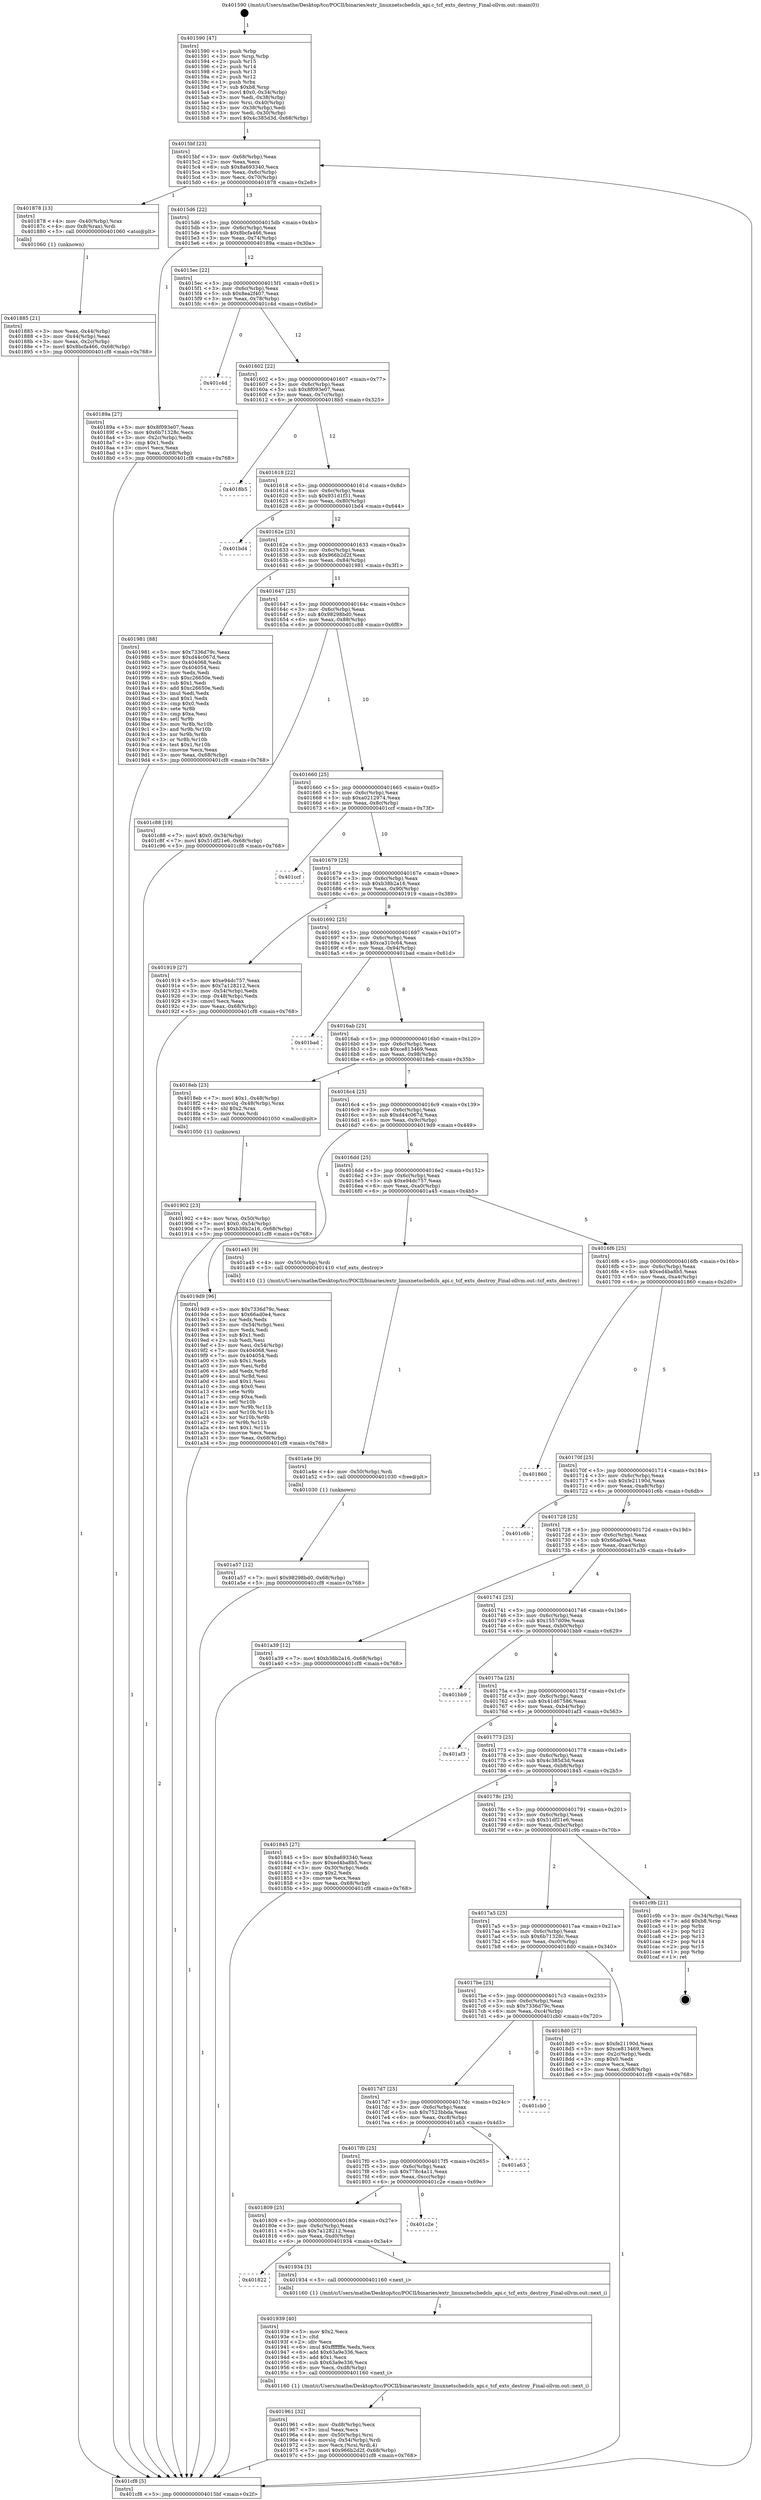 digraph "0x401590" {
  label = "0x401590 (/mnt/c/Users/mathe/Desktop/tcc/POCII/binaries/extr_linuxnetschedcls_api.c_tcf_exts_destroy_Final-ollvm.out::main(0))"
  labelloc = "t"
  node[shape=record]

  Entry [label="",width=0.3,height=0.3,shape=circle,fillcolor=black,style=filled]
  "0x4015bf" [label="{
     0x4015bf [23]\l
     | [instrs]\l
     &nbsp;&nbsp;0x4015bf \<+3\>: mov -0x68(%rbp),%eax\l
     &nbsp;&nbsp;0x4015c2 \<+2\>: mov %eax,%ecx\l
     &nbsp;&nbsp;0x4015c4 \<+6\>: sub $0x8a693340,%ecx\l
     &nbsp;&nbsp;0x4015ca \<+3\>: mov %eax,-0x6c(%rbp)\l
     &nbsp;&nbsp;0x4015cd \<+3\>: mov %ecx,-0x70(%rbp)\l
     &nbsp;&nbsp;0x4015d0 \<+6\>: je 0000000000401878 \<main+0x2e8\>\l
  }"]
  "0x401878" [label="{
     0x401878 [13]\l
     | [instrs]\l
     &nbsp;&nbsp;0x401878 \<+4\>: mov -0x40(%rbp),%rax\l
     &nbsp;&nbsp;0x40187c \<+4\>: mov 0x8(%rax),%rdi\l
     &nbsp;&nbsp;0x401880 \<+5\>: call 0000000000401060 \<atoi@plt\>\l
     | [calls]\l
     &nbsp;&nbsp;0x401060 \{1\} (unknown)\l
  }"]
  "0x4015d6" [label="{
     0x4015d6 [22]\l
     | [instrs]\l
     &nbsp;&nbsp;0x4015d6 \<+5\>: jmp 00000000004015db \<main+0x4b\>\l
     &nbsp;&nbsp;0x4015db \<+3\>: mov -0x6c(%rbp),%eax\l
     &nbsp;&nbsp;0x4015de \<+5\>: sub $0x8bcfa466,%eax\l
     &nbsp;&nbsp;0x4015e3 \<+3\>: mov %eax,-0x74(%rbp)\l
     &nbsp;&nbsp;0x4015e6 \<+6\>: je 000000000040189a \<main+0x30a\>\l
  }"]
  Exit [label="",width=0.3,height=0.3,shape=circle,fillcolor=black,style=filled,peripheries=2]
  "0x40189a" [label="{
     0x40189a [27]\l
     | [instrs]\l
     &nbsp;&nbsp;0x40189a \<+5\>: mov $0x8f093e07,%eax\l
     &nbsp;&nbsp;0x40189f \<+5\>: mov $0x6b71328c,%ecx\l
     &nbsp;&nbsp;0x4018a4 \<+3\>: mov -0x2c(%rbp),%edx\l
     &nbsp;&nbsp;0x4018a7 \<+3\>: cmp $0x1,%edx\l
     &nbsp;&nbsp;0x4018aa \<+3\>: cmovl %ecx,%eax\l
     &nbsp;&nbsp;0x4018ad \<+3\>: mov %eax,-0x68(%rbp)\l
     &nbsp;&nbsp;0x4018b0 \<+5\>: jmp 0000000000401cf8 \<main+0x768\>\l
  }"]
  "0x4015ec" [label="{
     0x4015ec [22]\l
     | [instrs]\l
     &nbsp;&nbsp;0x4015ec \<+5\>: jmp 00000000004015f1 \<main+0x61\>\l
     &nbsp;&nbsp;0x4015f1 \<+3\>: mov -0x6c(%rbp),%eax\l
     &nbsp;&nbsp;0x4015f4 \<+5\>: sub $0x8ea2f407,%eax\l
     &nbsp;&nbsp;0x4015f9 \<+3\>: mov %eax,-0x78(%rbp)\l
     &nbsp;&nbsp;0x4015fc \<+6\>: je 0000000000401c4d \<main+0x6bd\>\l
  }"]
  "0x401a57" [label="{
     0x401a57 [12]\l
     | [instrs]\l
     &nbsp;&nbsp;0x401a57 \<+7\>: movl $0x98298bd0,-0x68(%rbp)\l
     &nbsp;&nbsp;0x401a5e \<+5\>: jmp 0000000000401cf8 \<main+0x768\>\l
  }"]
  "0x401c4d" [label="{
     0x401c4d\l
  }", style=dashed]
  "0x401602" [label="{
     0x401602 [22]\l
     | [instrs]\l
     &nbsp;&nbsp;0x401602 \<+5\>: jmp 0000000000401607 \<main+0x77\>\l
     &nbsp;&nbsp;0x401607 \<+3\>: mov -0x6c(%rbp),%eax\l
     &nbsp;&nbsp;0x40160a \<+5\>: sub $0x8f093e07,%eax\l
     &nbsp;&nbsp;0x40160f \<+3\>: mov %eax,-0x7c(%rbp)\l
     &nbsp;&nbsp;0x401612 \<+6\>: je 00000000004018b5 \<main+0x325\>\l
  }"]
  "0x401a4e" [label="{
     0x401a4e [9]\l
     | [instrs]\l
     &nbsp;&nbsp;0x401a4e \<+4\>: mov -0x50(%rbp),%rdi\l
     &nbsp;&nbsp;0x401a52 \<+5\>: call 0000000000401030 \<free@plt\>\l
     | [calls]\l
     &nbsp;&nbsp;0x401030 \{1\} (unknown)\l
  }"]
  "0x4018b5" [label="{
     0x4018b5\l
  }", style=dashed]
  "0x401618" [label="{
     0x401618 [22]\l
     | [instrs]\l
     &nbsp;&nbsp;0x401618 \<+5\>: jmp 000000000040161d \<main+0x8d\>\l
     &nbsp;&nbsp;0x40161d \<+3\>: mov -0x6c(%rbp),%eax\l
     &nbsp;&nbsp;0x401620 \<+5\>: sub $0x931d1f31,%eax\l
     &nbsp;&nbsp;0x401625 \<+3\>: mov %eax,-0x80(%rbp)\l
     &nbsp;&nbsp;0x401628 \<+6\>: je 0000000000401bd4 \<main+0x644\>\l
  }"]
  "0x401961" [label="{
     0x401961 [32]\l
     | [instrs]\l
     &nbsp;&nbsp;0x401961 \<+6\>: mov -0xd8(%rbp),%ecx\l
     &nbsp;&nbsp;0x401967 \<+3\>: imul %eax,%ecx\l
     &nbsp;&nbsp;0x40196a \<+4\>: mov -0x50(%rbp),%rsi\l
     &nbsp;&nbsp;0x40196e \<+4\>: movslq -0x54(%rbp),%rdi\l
     &nbsp;&nbsp;0x401972 \<+3\>: mov %ecx,(%rsi,%rdi,4)\l
     &nbsp;&nbsp;0x401975 \<+7\>: movl $0x966b2d2f,-0x68(%rbp)\l
     &nbsp;&nbsp;0x40197c \<+5\>: jmp 0000000000401cf8 \<main+0x768\>\l
  }"]
  "0x401bd4" [label="{
     0x401bd4\l
  }", style=dashed]
  "0x40162e" [label="{
     0x40162e [25]\l
     | [instrs]\l
     &nbsp;&nbsp;0x40162e \<+5\>: jmp 0000000000401633 \<main+0xa3\>\l
     &nbsp;&nbsp;0x401633 \<+3\>: mov -0x6c(%rbp),%eax\l
     &nbsp;&nbsp;0x401636 \<+5\>: sub $0x966b2d2f,%eax\l
     &nbsp;&nbsp;0x40163b \<+6\>: mov %eax,-0x84(%rbp)\l
     &nbsp;&nbsp;0x401641 \<+6\>: je 0000000000401981 \<main+0x3f1\>\l
  }"]
  "0x401939" [label="{
     0x401939 [40]\l
     | [instrs]\l
     &nbsp;&nbsp;0x401939 \<+5\>: mov $0x2,%ecx\l
     &nbsp;&nbsp;0x40193e \<+1\>: cltd\l
     &nbsp;&nbsp;0x40193f \<+2\>: idiv %ecx\l
     &nbsp;&nbsp;0x401941 \<+6\>: imul $0xfffffffe,%edx,%ecx\l
     &nbsp;&nbsp;0x401947 \<+6\>: add $0x63a9e336,%ecx\l
     &nbsp;&nbsp;0x40194d \<+3\>: add $0x1,%ecx\l
     &nbsp;&nbsp;0x401950 \<+6\>: sub $0x63a9e336,%ecx\l
     &nbsp;&nbsp;0x401956 \<+6\>: mov %ecx,-0xd8(%rbp)\l
     &nbsp;&nbsp;0x40195c \<+5\>: call 0000000000401160 \<next_i\>\l
     | [calls]\l
     &nbsp;&nbsp;0x401160 \{1\} (/mnt/c/Users/mathe/Desktop/tcc/POCII/binaries/extr_linuxnetschedcls_api.c_tcf_exts_destroy_Final-ollvm.out::next_i)\l
  }"]
  "0x401981" [label="{
     0x401981 [88]\l
     | [instrs]\l
     &nbsp;&nbsp;0x401981 \<+5\>: mov $0x7336d79c,%eax\l
     &nbsp;&nbsp;0x401986 \<+5\>: mov $0xd44c067d,%ecx\l
     &nbsp;&nbsp;0x40198b \<+7\>: mov 0x404068,%edx\l
     &nbsp;&nbsp;0x401992 \<+7\>: mov 0x404054,%esi\l
     &nbsp;&nbsp;0x401999 \<+2\>: mov %edx,%edi\l
     &nbsp;&nbsp;0x40199b \<+6\>: sub $0xc26650e,%edi\l
     &nbsp;&nbsp;0x4019a1 \<+3\>: sub $0x1,%edi\l
     &nbsp;&nbsp;0x4019a4 \<+6\>: add $0xc26650e,%edi\l
     &nbsp;&nbsp;0x4019aa \<+3\>: imul %edi,%edx\l
     &nbsp;&nbsp;0x4019ad \<+3\>: and $0x1,%edx\l
     &nbsp;&nbsp;0x4019b0 \<+3\>: cmp $0x0,%edx\l
     &nbsp;&nbsp;0x4019b3 \<+4\>: sete %r8b\l
     &nbsp;&nbsp;0x4019b7 \<+3\>: cmp $0xa,%esi\l
     &nbsp;&nbsp;0x4019ba \<+4\>: setl %r9b\l
     &nbsp;&nbsp;0x4019be \<+3\>: mov %r8b,%r10b\l
     &nbsp;&nbsp;0x4019c1 \<+3\>: and %r9b,%r10b\l
     &nbsp;&nbsp;0x4019c4 \<+3\>: xor %r9b,%r8b\l
     &nbsp;&nbsp;0x4019c7 \<+3\>: or %r8b,%r10b\l
     &nbsp;&nbsp;0x4019ca \<+4\>: test $0x1,%r10b\l
     &nbsp;&nbsp;0x4019ce \<+3\>: cmovne %ecx,%eax\l
     &nbsp;&nbsp;0x4019d1 \<+3\>: mov %eax,-0x68(%rbp)\l
     &nbsp;&nbsp;0x4019d4 \<+5\>: jmp 0000000000401cf8 \<main+0x768\>\l
  }"]
  "0x401647" [label="{
     0x401647 [25]\l
     | [instrs]\l
     &nbsp;&nbsp;0x401647 \<+5\>: jmp 000000000040164c \<main+0xbc\>\l
     &nbsp;&nbsp;0x40164c \<+3\>: mov -0x6c(%rbp),%eax\l
     &nbsp;&nbsp;0x40164f \<+5\>: sub $0x98298bd0,%eax\l
     &nbsp;&nbsp;0x401654 \<+6\>: mov %eax,-0x88(%rbp)\l
     &nbsp;&nbsp;0x40165a \<+6\>: je 0000000000401c88 \<main+0x6f8\>\l
  }"]
  "0x401822" [label="{
     0x401822\l
  }", style=dashed]
  "0x401c88" [label="{
     0x401c88 [19]\l
     | [instrs]\l
     &nbsp;&nbsp;0x401c88 \<+7\>: movl $0x0,-0x34(%rbp)\l
     &nbsp;&nbsp;0x401c8f \<+7\>: movl $0x51df21e6,-0x68(%rbp)\l
     &nbsp;&nbsp;0x401c96 \<+5\>: jmp 0000000000401cf8 \<main+0x768\>\l
  }"]
  "0x401660" [label="{
     0x401660 [25]\l
     | [instrs]\l
     &nbsp;&nbsp;0x401660 \<+5\>: jmp 0000000000401665 \<main+0xd5\>\l
     &nbsp;&nbsp;0x401665 \<+3\>: mov -0x6c(%rbp),%eax\l
     &nbsp;&nbsp;0x401668 \<+5\>: sub $0xa0212974,%eax\l
     &nbsp;&nbsp;0x40166d \<+6\>: mov %eax,-0x8c(%rbp)\l
     &nbsp;&nbsp;0x401673 \<+6\>: je 0000000000401ccf \<main+0x73f\>\l
  }"]
  "0x401934" [label="{
     0x401934 [5]\l
     | [instrs]\l
     &nbsp;&nbsp;0x401934 \<+5\>: call 0000000000401160 \<next_i\>\l
     | [calls]\l
     &nbsp;&nbsp;0x401160 \{1\} (/mnt/c/Users/mathe/Desktop/tcc/POCII/binaries/extr_linuxnetschedcls_api.c_tcf_exts_destroy_Final-ollvm.out::next_i)\l
  }"]
  "0x401ccf" [label="{
     0x401ccf\l
  }", style=dashed]
  "0x401679" [label="{
     0x401679 [25]\l
     | [instrs]\l
     &nbsp;&nbsp;0x401679 \<+5\>: jmp 000000000040167e \<main+0xee\>\l
     &nbsp;&nbsp;0x40167e \<+3\>: mov -0x6c(%rbp),%eax\l
     &nbsp;&nbsp;0x401681 \<+5\>: sub $0xb38b2a16,%eax\l
     &nbsp;&nbsp;0x401686 \<+6\>: mov %eax,-0x90(%rbp)\l
     &nbsp;&nbsp;0x40168c \<+6\>: je 0000000000401919 \<main+0x389\>\l
  }"]
  "0x401809" [label="{
     0x401809 [25]\l
     | [instrs]\l
     &nbsp;&nbsp;0x401809 \<+5\>: jmp 000000000040180e \<main+0x27e\>\l
     &nbsp;&nbsp;0x40180e \<+3\>: mov -0x6c(%rbp),%eax\l
     &nbsp;&nbsp;0x401811 \<+5\>: sub $0x7a128212,%eax\l
     &nbsp;&nbsp;0x401816 \<+6\>: mov %eax,-0xd0(%rbp)\l
     &nbsp;&nbsp;0x40181c \<+6\>: je 0000000000401934 \<main+0x3a4\>\l
  }"]
  "0x401919" [label="{
     0x401919 [27]\l
     | [instrs]\l
     &nbsp;&nbsp;0x401919 \<+5\>: mov $0xe94dc757,%eax\l
     &nbsp;&nbsp;0x40191e \<+5\>: mov $0x7a128212,%ecx\l
     &nbsp;&nbsp;0x401923 \<+3\>: mov -0x54(%rbp),%edx\l
     &nbsp;&nbsp;0x401926 \<+3\>: cmp -0x48(%rbp),%edx\l
     &nbsp;&nbsp;0x401929 \<+3\>: cmovl %ecx,%eax\l
     &nbsp;&nbsp;0x40192c \<+3\>: mov %eax,-0x68(%rbp)\l
     &nbsp;&nbsp;0x40192f \<+5\>: jmp 0000000000401cf8 \<main+0x768\>\l
  }"]
  "0x401692" [label="{
     0x401692 [25]\l
     | [instrs]\l
     &nbsp;&nbsp;0x401692 \<+5\>: jmp 0000000000401697 \<main+0x107\>\l
     &nbsp;&nbsp;0x401697 \<+3\>: mov -0x6c(%rbp),%eax\l
     &nbsp;&nbsp;0x40169a \<+5\>: sub $0xca310c64,%eax\l
     &nbsp;&nbsp;0x40169f \<+6\>: mov %eax,-0x94(%rbp)\l
     &nbsp;&nbsp;0x4016a5 \<+6\>: je 0000000000401bad \<main+0x61d\>\l
  }"]
  "0x401c2e" [label="{
     0x401c2e\l
  }", style=dashed]
  "0x401bad" [label="{
     0x401bad\l
  }", style=dashed]
  "0x4016ab" [label="{
     0x4016ab [25]\l
     | [instrs]\l
     &nbsp;&nbsp;0x4016ab \<+5\>: jmp 00000000004016b0 \<main+0x120\>\l
     &nbsp;&nbsp;0x4016b0 \<+3\>: mov -0x6c(%rbp),%eax\l
     &nbsp;&nbsp;0x4016b3 \<+5\>: sub $0xce813469,%eax\l
     &nbsp;&nbsp;0x4016b8 \<+6\>: mov %eax,-0x98(%rbp)\l
     &nbsp;&nbsp;0x4016be \<+6\>: je 00000000004018eb \<main+0x35b\>\l
  }"]
  "0x4017f0" [label="{
     0x4017f0 [25]\l
     | [instrs]\l
     &nbsp;&nbsp;0x4017f0 \<+5\>: jmp 00000000004017f5 \<main+0x265\>\l
     &nbsp;&nbsp;0x4017f5 \<+3\>: mov -0x6c(%rbp),%eax\l
     &nbsp;&nbsp;0x4017f8 \<+5\>: sub $0x778c4a11,%eax\l
     &nbsp;&nbsp;0x4017fd \<+6\>: mov %eax,-0xcc(%rbp)\l
     &nbsp;&nbsp;0x401803 \<+6\>: je 0000000000401c2e \<main+0x69e\>\l
  }"]
  "0x4018eb" [label="{
     0x4018eb [23]\l
     | [instrs]\l
     &nbsp;&nbsp;0x4018eb \<+7\>: movl $0x1,-0x48(%rbp)\l
     &nbsp;&nbsp;0x4018f2 \<+4\>: movslq -0x48(%rbp),%rax\l
     &nbsp;&nbsp;0x4018f6 \<+4\>: shl $0x2,%rax\l
     &nbsp;&nbsp;0x4018fa \<+3\>: mov %rax,%rdi\l
     &nbsp;&nbsp;0x4018fd \<+5\>: call 0000000000401050 \<malloc@plt\>\l
     | [calls]\l
     &nbsp;&nbsp;0x401050 \{1\} (unknown)\l
  }"]
  "0x4016c4" [label="{
     0x4016c4 [25]\l
     | [instrs]\l
     &nbsp;&nbsp;0x4016c4 \<+5\>: jmp 00000000004016c9 \<main+0x139\>\l
     &nbsp;&nbsp;0x4016c9 \<+3\>: mov -0x6c(%rbp),%eax\l
     &nbsp;&nbsp;0x4016cc \<+5\>: sub $0xd44c067d,%eax\l
     &nbsp;&nbsp;0x4016d1 \<+6\>: mov %eax,-0x9c(%rbp)\l
     &nbsp;&nbsp;0x4016d7 \<+6\>: je 00000000004019d9 \<main+0x449\>\l
  }"]
  "0x401a63" [label="{
     0x401a63\l
  }", style=dashed]
  "0x4019d9" [label="{
     0x4019d9 [96]\l
     | [instrs]\l
     &nbsp;&nbsp;0x4019d9 \<+5\>: mov $0x7336d79c,%eax\l
     &nbsp;&nbsp;0x4019de \<+5\>: mov $0x66ad0e4,%ecx\l
     &nbsp;&nbsp;0x4019e3 \<+2\>: xor %edx,%edx\l
     &nbsp;&nbsp;0x4019e5 \<+3\>: mov -0x54(%rbp),%esi\l
     &nbsp;&nbsp;0x4019e8 \<+2\>: mov %edx,%edi\l
     &nbsp;&nbsp;0x4019ea \<+3\>: sub $0x1,%edi\l
     &nbsp;&nbsp;0x4019ed \<+2\>: sub %edi,%esi\l
     &nbsp;&nbsp;0x4019ef \<+3\>: mov %esi,-0x54(%rbp)\l
     &nbsp;&nbsp;0x4019f2 \<+7\>: mov 0x404068,%esi\l
     &nbsp;&nbsp;0x4019f9 \<+7\>: mov 0x404054,%edi\l
     &nbsp;&nbsp;0x401a00 \<+3\>: sub $0x1,%edx\l
     &nbsp;&nbsp;0x401a03 \<+3\>: mov %esi,%r8d\l
     &nbsp;&nbsp;0x401a06 \<+3\>: add %edx,%r8d\l
     &nbsp;&nbsp;0x401a09 \<+4\>: imul %r8d,%esi\l
     &nbsp;&nbsp;0x401a0d \<+3\>: and $0x1,%esi\l
     &nbsp;&nbsp;0x401a10 \<+3\>: cmp $0x0,%esi\l
     &nbsp;&nbsp;0x401a13 \<+4\>: sete %r9b\l
     &nbsp;&nbsp;0x401a17 \<+3\>: cmp $0xa,%edi\l
     &nbsp;&nbsp;0x401a1a \<+4\>: setl %r10b\l
     &nbsp;&nbsp;0x401a1e \<+3\>: mov %r9b,%r11b\l
     &nbsp;&nbsp;0x401a21 \<+3\>: and %r10b,%r11b\l
     &nbsp;&nbsp;0x401a24 \<+3\>: xor %r10b,%r9b\l
     &nbsp;&nbsp;0x401a27 \<+3\>: or %r9b,%r11b\l
     &nbsp;&nbsp;0x401a2a \<+4\>: test $0x1,%r11b\l
     &nbsp;&nbsp;0x401a2e \<+3\>: cmovne %ecx,%eax\l
     &nbsp;&nbsp;0x401a31 \<+3\>: mov %eax,-0x68(%rbp)\l
     &nbsp;&nbsp;0x401a34 \<+5\>: jmp 0000000000401cf8 \<main+0x768\>\l
  }"]
  "0x4016dd" [label="{
     0x4016dd [25]\l
     | [instrs]\l
     &nbsp;&nbsp;0x4016dd \<+5\>: jmp 00000000004016e2 \<main+0x152\>\l
     &nbsp;&nbsp;0x4016e2 \<+3\>: mov -0x6c(%rbp),%eax\l
     &nbsp;&nbsp;0x4016e5 \<+5\>: sub $0xe94dc757,%eax\l
     &nbsp;&nbsp;0x4016ea \<+6\>: mov %eax,-0xa0(%rbp)\l
     &nbsp;&nbsp;0x4016f0 \<+6\>: je 0000000000401a45 \<main+0x4b5\>\l
  }"]
  "0x4017d7" [label="{
     0x4017d7 [25]\l
     | [instrs]\l
     &nbsp;&nbsp;0x4017d7 \<+5\>: jmp 00000000004017dc \<main+0x24c\>\l
     &nbsp;&nbsp;0x4017dc \<+3\>: mov -0x6c(%rbp),%eax\l
     &nbsp;&nbsp;0x4017df \<+5\>: sub $0x7523bbda,%eax\l
     &nbsp;&nbsp;0x4017e4 \<+6\>: mov %eax,-0xc8(%rbp)\l
     &nbsp;&nbsp;0x4017ea \<+6\>: je 0000000000401a63 \<main+0x4d3\>\l
  }"]
  "0x401a45" [label="{
     0x401a45 [9]\l
     | [instrs]\l
     &nbsp;&nbsp;0x401a45 \<+4\>: mov -0x50(%rbp),%rdi\l
     &nbsp;&nbsp;0x401a49 \<+5\>: call 0000000000401410 \<tcf_exts_destroy\>\l
     | [calls]\l
     &nbsp;&nbsp;0x401410 \{1\} (/mnt/c/Users/mathe/Desktop/tcc/POCII/binaries/extr_linuxnetschedcls_api.c_tcf_exts_destroy_Final-ollvm.out::tcf_exts_destroy)\l
  }"]
  "0x4016f6" [label="{
     0x4016f6 [25]\l
     | [instrs]\l
     &nbsp;&nbsp;0x4016f6 \<+5\>: jmp 00000000004016fb \<main+0x16b\>\l
     &nbsp;&nbsp;0x4016fb \<+3\>: mov -0x6c(%rbp),%eax\l
     &nbsp;&nbsp;0x4016fe \<+5\>: sub $0xed4ba8b5,%eax\l
     &nbsp;&nbsp;0x401703 \<+6\>: mov %eax,-0xa4(%rbp)\l
     &nbsp;&nbsp;0x401709 \<+6\>: je 0000000000401860 \<main+0x2d0\>\l
  }"]
  "0x401cb0" [label="{
     0x401cb0\l
  }", style=dashed]
  "0x401860" [label="{
     0x401860\l
  }", style=dashed]
  "0x40170f" [label="{
     0x40170f [25]\l
     | [instrs]\l
     &nbsp;&nbsp;0x40170f \<+5\>: jmp 0000000000401714 \<main+0x184\>\l
     &nbsp;&nbsp;0x401714 \<+3\>: mov -0x6c(%rbp),%eax\l
     &nbsp;&nbsp;0x401717 \<+5\>: sub $0xfe21190d,%eax\l
     &nbsp;&nbsp;0x40171c \<+6\>: mov %eax,-0xa8(%rbp)\l
     &nbsp;&nbsp;0x401722 \<+6\>: je 0000000000401c6b \<main+0x6db\>\l
  }"]
  "0x401902" [label="{
     0x401902 [23]\l
     | [instrs]\l
     &nbsp;&nbsp;0x401902 \<+4\>: mov %rax,-0x50(%rbp)\l
     &nbsp;&nbsp;0x401906 \<+7\>: movl $0x0,-0x54(%rbp)\l
     &nbsp;&nbsp;0x40190d \<+7\>: movl $0xb38b2a16,-0x68(%rbp)\l
     &nbsp;&nbsp;0x401914 \<+5\>: jmp 0000000000401cf8 \<main+0x768\>\l
  }"]
  "0x401c6b" [label="{
     0x401c6b\l
  }", style=dashed]
  "0x401728" [label="{
     0x401728 [25]\l
     | [instrs]\l
     &nbsp;&nbsp;0x401728 \<+5\>: jmp 000000000040172d \<main+0x19d\>\l
     &nbsp;&nbsp;0x40172d \<+3\>: mov -0x6c(%rbp),%eax\l
     &nbsp;&nbsp;0x401730 \<+5\>: sub $0x66ad0e4,%eax\l
     &nbsp;&nbsp;0x401735 \<+6\>: mov %eax,-0xac(%rbp)\l
     &nbsp;&nbsp;0x40173b \<+6\>: je 0000000000401a39 \<main+0x4a9\>\l
  }"]
  "0x4017be" [label="{
     0x4017be [25]\l
     | [instrs]\l
     &nbsp;&nbsp;0x4017be \<+5\>: jmp 00000000004017c3 \<main+0x233\>\l
     &nbsp;&nbsp;0x4017c3 \<+3\>: mov -0x6c(%rbp),%eax\l
     &nbsp;&nbsp;0x4017c6 \<+5\>: sub $0x7336d79c,%eax\l
     &nbsp;&nbsp;0x4017cb \<+6\>: mov %eax,-0xc4(%rbp)\l
     &nbsp;&nbsp;0x4017d1 \<+6\>: je 0000000000401cb0 \<main+0x720\>\l
  }"]
  "0x401a39" [label="{
     0x401a39 [12]\l
     | [instrs]\l
     &nbsp;&nbsp;0x401a39 \<+7\>: movl $0xb38b2a16,-0x68(%rbp)\l
     &nbsp;&nbsp;0x401a40 \<+5\>: jmp 0000000000401cf8 \<main+0x768\>\l
  }"]
  "0x401741" [label="{
     0x401741 [25]\l
     | [instrs]\l
     &nbsp;&nbsp;0x401741 \<+5\>: jmp 0000000000401746 \<main+0x1b6\>\l
     &nbsp;&nbsp;0x401746 \<+3\>: mov -0x6c(%rbp),%eax\l
     &nbsp;&nbsp;0x401749 \<+5\>: sub $0x1557d09e,%eax\l
     &nbsp;&nbsp;0x40174e \<+6\>: mov %eax,-0xb0(%rbp)\l
     &nbsp;&nbsp;0x401754 \<+6\>: je 0000000000401bb9 \<main+0x629\>\l
  }"]
  "0x4018d0" [label="{
     0x4018d0 [27]\l
     | [instrs]\l
     &nbsp;&nbsp;0x4018d0 \<+5\>: mov $0xfe21190d,%eax\l
     &nbsp;&nbsp;0x4018d5 \<+5\>: mov $0xce813469,%ecx\l
     &nbsp;&nbsp;0x4018da \<+3\>: mov -0x2c(%rbp),%edx\l
     &nbsp;&nbsp;0x4018dd \<+3\>: cmp $0x0,%edx\l
     &nbsp;&nbsp;0x4018e0 \<+3\>: cmove %ecx,%eax\l
     &nbsp;&nbsp;0x4018e3 \<+3\>: mov %eax,-0x68(%rbp)\l
     &nbsp;&nbsp;0x4018e6 \<+5\>: jmp 0000000000401cf8 \<main+0x768\>\l
  }"]
  "0x401bb9" [label="{
     0x401bb9\l
  }", style=dashed]
  "0x40175a" [label="{
     0x40175a [25]\l
     | [instrs]\l
     &nbsp;&nbsp;0x40175a \<+5\>: jmp 000000000040175f \<main+0x1cf\>\l
     &nbsp;&nbsp;0x40175f \<+3\>: mov -0x6c(%rbp),%eax\l
     &nbsp;&nbsp;0x401762 \<+5\>: sub $0x41d67586,%eax\l
     &nbsp;&nbsp;0x401767 \<+6\>: mov %eax,-0xb4(%rbp)\l
     &nbsp;&nbsp;0x40176d \<+6\>: je 0000000000401af3 \<main+0x563\>\l
  }"]
  "0x4017a5" [label="{
     0x4017a5 [25]\l
     | [instrs]\l
     &nbsp;&nbsp;0x4017a5 \<+5\>: jmp 00000000004017aa \<main+0x21a\>\l
     &nbsp;&nbsp;0x4017aa \<+3\>: mov -0x6c(%rbp),%eax\l
     &nbsp;&nbsp;0x4017ad \<+5\>: sub $0x6b71328c,%eax\l
     &nbsp;&nbsp;0x4017b2 \<+6\>: mov %eax,-0xc0(%rbp)\l
     &nbsp;&nbsp;0x4017b8 \<+6\>: je 00000000004018d0 \<main+0x340\>\l
  }"]
  "0x401af3" [label="{
     0x401af3\l
  }", style=dashed]
  "0x401773" [label="{
     0x401773 [25]\l
     | [instrs]\l
     &nbsp;&nbsp;0x401773 \<+5\>: jmp 0000000000401778 \<main+0x1e8\>\l
     &nbsp;&nbsp;0x401778 \<+3\>: mov -0x6c(%rbp),%eax\l
     &nbsp;&nbsp;0x40177b \<+5\>: sub $0x4c385d3d,%eax\l
     &nbsp;&nbsp;0x401780 \<+6\>: mov %eax,-0xb8(%rbp)\l
     &nbsp;&nbsp;0x401786 \<+6\>: je 0000000000401845 \<main+0x2b5\>\l
  }"]
  "0x401c9b" [label="{
     0x401c9b [21]\l
     | [instrs]\l
     &nbsp;&nbsp;0x401c9b \<+3\>: mov -0x34(%rbp),%eax\l
     &nbsp;&nbsp;0x401c9e \<+7\>: add $0xb8,%rsp\l
     &nbsp;&nbsp;0x401ca5 \<+1\>: pop %rbx\l
     &nbsp;&nbsp;0x401ca6 \<+2\>: pop %r12\l
     &nbsp;&nbsp;0x401ca8 \<+2\>: pop %r13\l
     &nbsp;&nbsp;0x401caa \<+2\>: pop %r14\l
     &nbsp;&nbsp;0x401cac \<+2\>: pop %r15\l
     &nbsp;&nbsp;0x401cae \<+1\>: pop %rbp\l
     &nbsp;&nbsp;0x401caf \<+1\>: ret\l
  }"]
  "0x401845" [label="{
     0x401845 [27]\l
     | [instrs]\l
     &nbsp;&nbsp;0x401845 \<+5\>: mov $0x8a693340,%eax\l
     &nbsp;&nbsp;0x40184a \<+5\>: mov $0xed4ba8b5,%ecx\l
     &nbsp;&nbsp;0x40184f \<+3\>: mov -0x30(%rbp),%edx\l
     &nbsp;&nbsp;0x401852 \<+3\>: cmp $0x2,%edx\l
     &nbsp;&nbsp;0x401855 \<+3\>: cmovne %ecx,%eax\l
     &nbsp;&nbsp;0x401858 \<+3\>: mov %eax,-0x68(%rbp)\l
     &nbsp;&nbsp;0x40185b \<+5\>: jmp 0000000000401cf8 \<main+0x768\>\l
  }"]
  "0x40178c" [label="{
     0x40178c [25]\l
     | [instrs]\l
     &nbsp;&nbsp;0x40178c \<+5\>: jmp 0000000000401791 \<main+0x201\>\l
     &nbsp;&nbsp;0x401791 \<+3\>: mov -0x6c(%rbp),%eax\l
     &nbsp;&nbsp;0x401794 \<+5\>: sub $0x51df21e6,%eax\l
     &nbsp;&nbsp;0x401799 \<+6\>: mov %eax,-0xbc(%rbp)\l
     &nbsp;&nbsp;0x40179f \<+6\>: je 0000000000401c9b \<main+0x70b\>\l
  }"]
  "0x401cf8" [label="{
     0x401cf8 [5]\l
     | [instrs]\l
     &nbsp;&nbsp;0x401cf8 \<+5\>: jmp 00000000004015bf \<main+0x2f\>\l
  }"]
  "0x401590" [label="{
     0x401590 [47]\l
     | [instrs]\l
     &nbsp;&nbsp;0x401590 \<+1\>: push %rbp\l
     &nbsp;&nbsp;0x401591 \<+3\>: mov %rsp,%rbp\l
     &nbsp;&nbsp;0x401594 \<+2\>: push %r15\l
     &nbsp;&nbsp;0x401596 \<+2\>: push %r14\l
     &nbsp;&nbsp;0x401598 \<+2\>: push %r13\l
     &nbsp;&nbsp;0x40159a \<+2\>: push %r12\l
     &nbsp;&nbsp;0x40159c \<+1\>: push %rbx\l
     &nbsp;&nbsp;0x40159d \<+7\>: sub $0xb8,%rsp\l
     &nbsp;&nbsp;0x4015a4 \<+7\>: movl $0x0,-0x34(%rbp)\l
     &nbsp;&nbsp;0x4015ab \<+3\>: mov %edi,-0x38(%rbp)\l
     &nbsp;&nbsp;0x4015ae \<+4\>: mov %rsi,-0x40(%rbp)\l
     &nbsp;&nbsp;0x4015b2 \<+3\>: mov -0x38(%rbp),%edi\l
     &nbsp;&nbsp;0x4015b5 \<+3\>: mov %edi,-0x30(%rbp)\l
     &nbsp;&nbsp;0x4015b8 \<+7\>: movl $0x4c385d3d,-0x68(%rbp)\l
  }"]
  "0x401885" [label="{
     0x401885 [21]\l
     | [instrs]\l
     &nbsp;&nbsp;0x401885 \<+3\>: mov %eax,-0x44(%rbp)\l
     &nbsp;&nbsp;0x401888 \<+3\>: mov -0x44(%rbp),%eax\l
     &nbsp;&nbsp;0x40188b \<+3\>: mov %eax,-0x2c(%rbp)\l
     &nbsp;&nbsp;0x40188e \<+7\>: movl $0x8bcfa466,-0x68(%rbp)\l
     &nbsp;&nbsp;0x401895 \<+5\>: jmp 0000000000401cf8 \<main+0x768\>\l
  }"]
  Entry -> "0x401590" [label=" 1"]
  "0x4015bf" -> "0x401878" [label=" 1"]
  "0x4015bf" -> "0x4015d6" [label=" 13"]
  "0x401c9b" -> Exit [label=" 1"]
  "0x4015d6" -> "0x40189a" [label=" 1"]
  "0x4015d6" -> "0x4015ec" [label=" 12"]
  "0x401c88" -> "0x401cf8" [label=" 1"]
  "0x4015ec" -> "0x401c4d" [label=" 0"]
  "0x4015ec" -> "0x401602" [label=" 12"]
  "0x401a57" -> "0x401cf8" [label=" 1"]
  "0x401602" -> "0x4018b5" [label=" 0"]
  "0x401602" -> "0x401618" [label=" 12"]
  "0x401a4e" -> "0x401a57" [label=" 1"]
  "0x401618" -> "0x401bd4" [label=" 0"]
  "0x401618" -> "0x40162e" [label=" 12"]
  "0x401a45" -> "0x401a4e" [label=" 1"]
  "0x40162e" -> "0x401981" [label=" 1"]
  "0x40162e" -> "0x401647" [label=" 11"]
  "0x401a39" -> "0x401cf8" [label=" 1"]
  "0x401647" -> "0x401c88" [label=" 1"]
  "0x401647" -> "0x401660" [label=" 10"]
  "0x4019d9" -> "0x401cf8" [label=" 1"]
  "0x401660" -> "0x401ccf" [label=" 0"]
  "0x401660" -> "0x401679" [label=" 10"]
  "0x401981" -> "0x401cf8" [label=" 1"]
  "0x401679" -> "0x401919" [label=" 2"]
  "0x401679" -> "0x401692" [label=" 8"]
  "0x401939" -> "0x401961" [label=" 1"]
  "0x401692" -> "0x401bad" [label=" 0"]
  "0x401692" -> "0x4016ab" [label=" 8"]
  "0x401934" -> "0x401939" [label=" 1"]
  "0x4016ab" -> "0x4018eb" [label=" 1"]
  "0x4016ab" -> "0x4016c4" [label=" 7"]
  "0x401809" -> "0x401934" [label=" 1"]
  "0x4016c4" -> "0x4019d9" [label=" 1"]
  "0x4016c4" -> "0x4016dd" [label=" 6"]
  "0x401961" -> "0x401cf8" [label=" 1"]
  "0x4016dd" -> "0x401a45" [label=" 1"]
  "0x4016dd" -> "0x4016f6" [label=" 5"]
  "0x4017f0" -> "0x401c2e" [label=" 0"]
  "0x4016f6" -> "0x401860" [label=" 0"]
  "0x4016f6" -> "0x40170f" [label=" 5"]
  "0x401809" -> "0x401822" [label=" 0"]
  "0x40170f" -> "0x401c6b" [label=" 0"]
  "0x40170f" -> "0x401728" [label=" 5"]
  "0x4017d7" -> "0x401a63" [label=" 0"]
  "0x401728" -> "0x401a39" [label=" 1"]
  "0x401728" -> "0x401741" [label=" 4"]
  "0x4017f0" -> "0x401809" [label=" 1"]
  "0x401741" -> "0x401bb9" [label=" 0"]
  "0x401741" -> "0x40175a" [label=" 4"]
  "0x4017be" -> "0x4017d7" [label=" 1"]
  "0x40175a" -> "0x401af3" [label=" 0"]
  "0x40175a" -> "0x401773" [label=" 4"]
  "0x4017d7" -> "0x4017f0" [label=" 1"]
  "0x401773" -> "0x401845" [label=" 1"]
  "0x401773" -> "0x40178c" [label=" 3"]
  "0x401845" -> "0x401cf8" [label=" 1"]
  "0x401590" -> "0x4015bf" [label=" 1"]
  "0x401cf8" -> "0x4015bf" [label=" 13"]
  "0x401878" -> "0x401885" [label=" 1"]
  "0x401885" -> "0x401cf8" [label=" 1"]
  "0x40189a" -> "0x401cf8" [label=" 1"]
  "0x401919" -> "0x401cf8" [label=" 2"]
  "0x40178c" -> "0x401c9b" [label=" 1"]
  "0x40178c" -> "0x4017a5" [label=" 2"]
  "0x4017be" -> "0x401cb0" [label=" 0"]
  "0x4017a5" -> "0x4018d0" [label=" 1"]
  "0x4017a5" -> "0x4017be" [label=" 1"]
  "0x4018d0" -> "0x401cf8" [label=" 1"]
  "0x4018eb" -> "0x401902" [label=" 1"]
  "0x401902" -> "0x401cf8" [label=" 1"]
}
